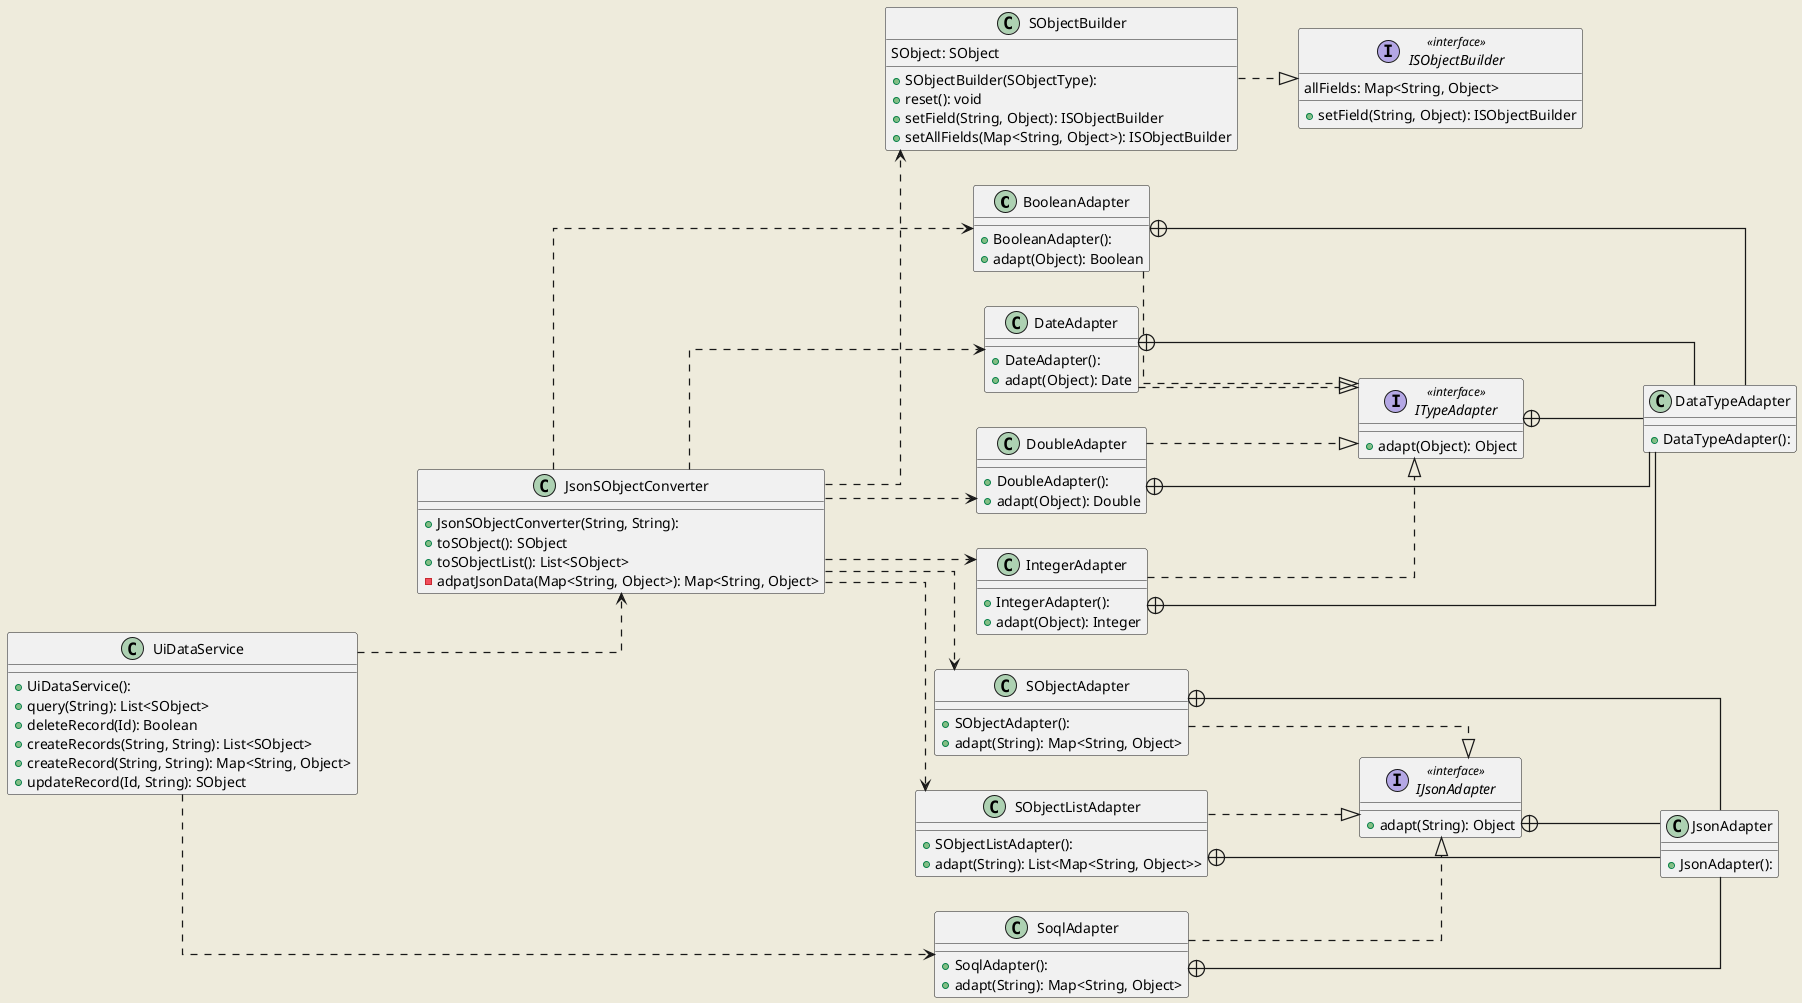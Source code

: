 @startuml service-diagram
left to right direction
skinparam linetype ortho
skinparam ArrowThickness 1.25
skinparam backgroundColor #EEEBDC

class BooleanAdapter {
  + BooleanAdapter(): 
  + adapt(Object): Boolean
}

class DataTypeAdapter {
  + DataTypeAdapter(): 
}

class DateAdapter {
  + DateAdapter(): 
  + adapt(Object): Date
}

class DoubleAdapter {
  + DoubleAdapter(): 
  + adapt(Object): Double
}

interface IJsonAdapter << interface >> {
  + adapt(String): Object
}

interface ISObjectBuilder << interface >> {
  + setField(String, Object): ISObjectBuilder
   allFields: Map<String, Object>
}

interface ITypeAdapter << interface >> {
  + adapt(Object): Object
}

class IntegerAdapter {
  + IntegerAdapter(): 
  + adapt(Object): Integer
}

class JsonAdapter {
  + JsonAdapter(): 
}

class JsonSObjectConverter {
  + JsonSObjectConverter(String, String): 
  + toSObject(): SObject
  + toSObjectList(): List<SObject>
  - adpatJsonData(Map<String, Object>): Map<String, Object>
}

class SObjectAdapter {
  + SObjectAdapter(): 
  + adapt(String): Map<String, Object>
}

class SObjectBuilder {
  + SObjectBuilder(SObjectType): 
  + reset(): void
  + setField(String, Object): ISObjectBuilder
  + setAllFields(Map<String, Object>): ISObjectBuilder
   SObject: SObject
}

class SObjectListAdapter {
  + SObjectListAdapter(): 
  + adapt(String): List<Map<String, Object>>
}

class SoqlAdapter {
  + SoqlAdapter(): 
  + adapt(String): Map<String, Object>
}

class UiDataService {
  + UiDataService(): 
  + query(String): List<SObject>
  + deleteRecord(Id): Boolean
  + createRecords(String, String): List<SObject>
  + createRecord(String, String): Map<String, Object>
  + updateRecord(Id, String): SObject
}
               
BooleanAdapter                       +-[plain]-  DataTypeAdapter                     
BooleanAdapter                       -[dashed]-^  ITypeAdapter                        
DateAdapter                          +-[plain]-  DataTypeAdapter                     
DateAdapter                          -[dashed]-^  ITypeAdapter                        
DoubleAdapter                        +-[plain]-  DataTypeAdapter                     
DoubleAdapter                        -[dashed]-^  ITypeAdapter                           
IJsonAdapter                         +-[plain]-  JsonAdapter                         
ITypeAdapter                         +-[plain]-  DataTypeAdapter                     
IntegerAdapter                       +-[plain]-  DataTypeAdapter                     
IntegerAdapter                       -[dashed]-^  ITypeAdapter                        
JsonSObjectConverter                 -[dashed]->  BooleanAdapter
JsonSObjectConverter                 -[dashed]->  DateAdapter
JsonSObjectConverter                 -[dashed]->  DoubleAdapter
JsonSObjectConverter                 -[dashed]->  IntegerAdapter
JsonSObjectConverter                 -[dashed]->  SObjectAdapter
JsonSObjectConverter                 -[dashed]->  SObjectBuilder
JsonSObjectConverter                 -[dashed]->  SObjectListAdapter
SObjectAdapter                       -[dashed]-^  IJsonAdapter                        
SObjectAdapter                       +-[plain]-  JsonAdapter                         
SObjectBuilder                       -[dashed]-^  ISObjectBuilder                     
SObjectListAdapter                   -[dashed]-^  IJsonAdapter                        
SObjectListAdapter                   +-[plain]-  JsonAdapter                         
SoqlAdapter                          -[dashed]-^  IJsonAdapter                        
SoqlAdapter                          +-[plain]-  JsonAdapter
UiDataService                        -[dashed]->  JsonSObjectConverter
UiDataService                        -[dashed]->  SoqlAdapter
@enduml